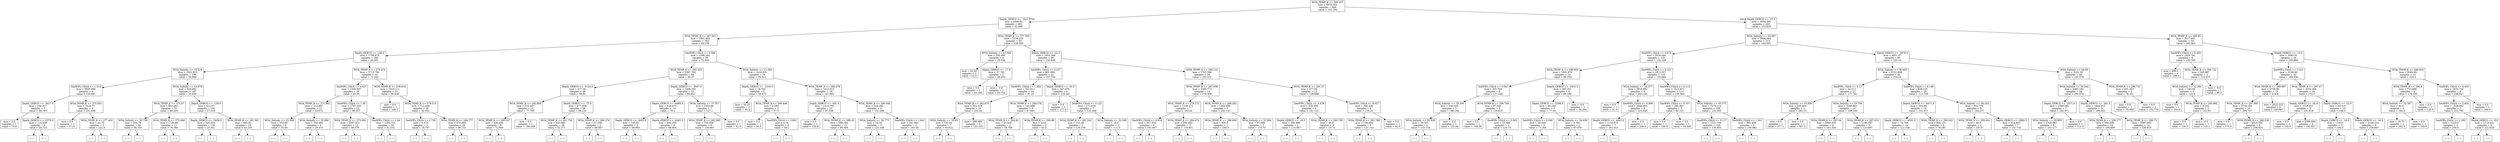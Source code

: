 digraph Tree {
node [shape=box] ;
0 [label="WOA_TEMP_K <= 293.427\nmse = 4978.302\nsamples = 666\nvalue = 101.184"] ;
1 [label="Depth_GEBCO <= -34.0\nmse = 2406.05\nsamples = 403\nvalue = 62.699"] ;
0 -> 1 [labeldistance=2.5, labelangle=45, headlabel="True"] ;
2 [label="WOA_TEMP_K <= 287.501\nmse = 1801.455\nsamples = 353\nvalue = 54.276"] ;
1 -> 2 ;
3 [label="Depth_GEBCO <= -100.0\nmse = 1758.875\nsamples = 260\nvalue = 46.491"] ;
2 -> 3 ;
4 [label="WOA_Salinity <= 33.229\nmse = 1502.833\nsamples = 196\nvalue = 38.699"] ;
3 -> 4 ;
5 [label="SeaWIFs_ChlrA <= 1.514\nmse = 8505.895\nsamples = 9\nvalue = 130.991"] ;
4 -> 5 ;
6 [label="Depth_GEBCO <= -3617.0\nmse = 250.917\nsamples = 5\nvalue = 39.763"] ;
5 -> 6 ;
7 [label="mse = 0.0\nsamples = 1\nvalue = 70.0"] ;
6 -> 7 ;
8 [label="Depth_GEBCO <= -2379.0\nmse = 114.959\nsamples = 4\nvalue = 34.723"] ;
6 -> 8 ;
9 [label="(...)"] ;
8 -> 9 ;
10 [label="(...)"] ;
8 -> 10 ;
13 [label="WOA_TEMP_K <= 275.053\nmse = 3418.77\nsamples = 4\nvalue = 201.946"] ;
5 -> 13 ;
14 [label="mse = 0.0\nsamples = 1\nvalue = 37.51"] ;
13 -> 14 ;
15 [label="WOA_TEMP_K <= 277.403\nmse = 43.75\nsamples = 3\nvalue = 222.5"] ;
13 -> 15 ;
16 [label="(...)"] ;
15 -> 16 ;
17 [label="(...)"] ;
15 -> 17 ;
18 [label="WOA_Salinity <= 33.879\nmse = 629.882\nsamples = 187\nvalue = 33.659"] ;
4 -> 18 ;
19 [label="WOA_TEMP_K <= 275.57\nmse = 853.481\nsamples = 51\nvalue = 48.205"] ;
18 -> 19 ;
20 [label="WOA_Salinity <= 33.739\nmse = 204.78\nsamples = 40\nvalue = 38.754"] ;
19 -> 20 ;
21 [label="(...)"] ;
20 -> 21 ;
58 [label="(...)"] ;
20 -> 58 ;
89 [label="WOA_TEMP_K <= 275.848\nmse = 1726.68\nsamples = 11\nvalue = 79.394"] ;
19 -> 89 ;
90 [label="(...)"] ;
89 -> 90 ;
91 [label="(...)"] ;
89 -> 91 ;
110 [label="Depth_GEBCO <= -139.0\nmse = 412.57\nsamples = 136\nvalue = 27.616"] ;
18 -> 110 ;
111 [label="Depth_GEBCO <= -5438.5\nmse = 324.024\nsamples = 118\nvalue = 25.041"] ;
110 -> 111 ;
112 [label="(...)"] ;
111 -> 112 ;
119 [label="(...)"] ;
111 -> 119 ;
286 [label="WOA_TEMP_K <= 281.561\nmse = 663.92\nsamples = 18\nvalue = 42.235"] ;
110 -> 286 ;
287 [label="(...)"] ;
286 -> 287 ;
294 [label="(...)"] ;
286 -> 294 ;
315 [label="WOA_TEMP_K <= 275.475\nmse = 1713.789\nsamples = 64\nvalue = 73.244"] ;
3 -> 315 ;
316 [label="SeaWIFs_ChlrA <= 0.627\nmse = 1336.507\nsamples = 33\nvalue = 50.05"] ;
315 -> 316 ;
317 [label="WOA_TEMP_K <= 271.993\nmse = 113.897\nsamples = 11\nvalue = 33.072"] ;
316 -> 317 ;
318 [label="WOA_Salinity <= 33.589\nmse = 103.69\nsamples = 6\nvalue = 35.59"] ;
317 -> 318 ;
319 [label="(...)"] ;
318 -> 319 ;
322 [label="(...)"] ;
318 -> 322 ;
325 [label="WOA_Salinity <= 32.966\nmse = 106.482\nsamples = 5\nvalue = 29.475"] ;
317 -> 325 ;
326 [label="(...)"] ;
325 -> 326 ;
327 [label="(...)"] ;
325 -> 327 ;
328 [label="SeaWIFs_ChlrA <= 1.05\nmse = 1797.555\nsamples = 22\nvalue = 60.357"] ;
316 -> 328 ;
329 [label="WOA_TEMP_K <= 273.082\nmse = 2097.631\nsamples = 12\nvalue = 66.376"] ;
328 -> 329 ;
330 [label="(...)"] ;
329 -> 330 ;
331 [label="(...)"] ;
329 -> 331 ;
332 [label="SeaWIFs_ChlrA <= 1.84\nmse = 1284.751\nsamples = 10\nvalue = 52.332"] ;
328 -> 332 ;
333 [label="(...)"] ;
332 -> 333 ;
334 [label="(...)"] ;
332 -> 334 ;
335 [label="WOA_TEMP_K <= 278.014\nmse = 1015.111\nsamples = 31\nvalue = 96.438"] ;
315 -> 335 ;
336 [label="mse = 0.0\nsamples = 1\nvalue = 180.0"] ;
335 -> 336 ;
337 [label="WOA_TEMP_K <= 279.514\nmse = 722.449\nsamples = 30\nvalue = 92.552"] ;
335 -> 337 ;
338 [label="SeaWIFs_ChlrA <= 1.728\nmse = 0.573\nsamples = 2\nvalue = 18.757"] ;
337 -> 338 ;
339 [label="(...)"] ;
338 -> 339 ;
340 [label="(...)"] ;
338 -> 340 ;
341 [label="WOA_TEMP_K <= 284.777\nmse = 479.064\nsamples = 28\nvalue = 96.151"] ;
337 -> 341 ;
342 [label="(...)"] ;
341 -> 342 ;
379 [label="(...)"] ;
341 -> 379 ;
384 [label="SeaWIFs_ChlrA <= 0.568\nmse = 1286.282\nsamples = 93\nvalue = 75.845"] ;
2 -> 384 ;
385 [label="WOA_TEMP_K <= 292.333\nmse = 1087.704\nsamples = 69\nvalue = 69.47"] ;
384 -> 385 ;
386 [label="Depth_GEBCO <= -5124.0\nmse = 577.28\nsamples = 48\nvalue = 58.92"] ;
385 -> 386 ;
387 [label="WOA_TEMP_K <= 292.064\nmse = 522.287\nsamples = 10\nvalue = 77.795"] ;
386 -> 387 ;
388 [label="WOA_TEMP_K <= 290.247\nmse = 426.456\nsamples = 9\nvalue = 72.949"] ;
387 -> 388 ;
389 [label="(...)"] ;
388 -> 389 ;
394 [label="(...)"] ;
388 -> 394 ;
401 [label="mse = 0.0\nsamples = 1\nvalue = 109.299"] ;
387 -> 401 ;
402 [label="Depth_GEBCO <= -77.5\nmse = 477.659\nsamples = 38\nvalue = 54.122"] ;
386 -> 402 ;
403 [label="WOA_TEMP_K <= 291.728\nmse = 433.882\nsamples = 36\nvalue = 52.271"] ;
402 -> 403 ;
404 [label="(...)"] ;
403 -> 404 ;
453 [label="(...)"] ;
403 -> 453 ;
464 [label="WOA_TEMP_K <= 289.374\nmse = 37.556\nsamples = 2\nvalue = 88.667"] ;
402 -> 464 ;
465 [label="(...)"] ;
464 -> 465 ;
466 [label="(...)"] ;
464 -> 466 ;
467 [label="Depth_GEBCO <= -3547.0\nmse = 1406.355\nsamples = 21\nvalue = 94.652"] ;
385 -> 467 ;
468 [label="Depth_GEBCO <= -4669.0\nmse = 619.874\nsamples = 14\nvalue = 79.2"] ;
467 -> 468 ;
469 [label="Depth_GEBCO <= -4952.0\nmse = 105.83\nsamples = 5\nvalue = 59.993"] ;
468 -> 469 ;
470 [label="(...)"] ;
469 -> 470 ;
473 [label="(...)"] ;
469 -> 473 ;
478 [label="Depth_GEBCO <= -4265.5\nmse = 600.205\nsamples = 9\nvalue = 88.804"] ;
468 -> 478 ;
479 [label="(...)"] ;
478 -> 479 ;
488 [label="(...)"] ;
478 -> 488 ;
493 [label="WOA_Salinity <= 37.357\nmse = 1503.69\nsamples = 7\nvalue = 127.1"] ;
467 -> 493 ;
494 [label="WOA_TEMP_K <= 292.695\nmse = 755.556\nsamples = 6\nvalue = 136.667"] ;
493 -> 494 ;
495 [label="(...)"] ;
494 -> 495 ;
500 [label="(...)"] ;
494 -> 500 ;
505 [label="mse = 0.0\nsamples = 1\nvalue = 41.0"] ;
493 -> 505 ;
506 [label="WOA_Salinity <= 21.564\nmse = 1416.831\nsamples = 24\nvalue = 93.011"] ;
384 -> 506 ;
507 [label="Depth_GEBCO <= -1219.5\nmse = 18.702\nsamples = 5\nvalue = 59.475"] ;
506 -> 507 ;
508 [label="mse = 20.25\nsamples = 2\nvalue = 65.4"] ;
507 -> 508 ;
509 [label="WOA_TEMP_K <= 290.448\nmse = 2.583\nsamples = 3\nvalue = 57.5"] ;
507 -> 509 ;
510 [label="mse = 0.0\nsamples = 1\nvalue = 54.0"] ;
509 -> 510 ;
511 [label="SeaWIFs_ChlrA <= 2.861\nmse = 0.16\nsamples = 2\nvalue = 58.2"] ;
509 -> 511 ;
512 [label="(...)"] ;
511 -> 512 ;
513 [label="(...)"] ;
511 -> 513 ;
514 [label="WOA_TEMP_K <= 290.079\nmse = 1412.513\nsamples = 19\nvalue = 101.665"] ;
506 -> 514 ;
515 [label="Depth_GEBCO <= -931.5\nmse = 1316.705\nsamples = 14\nvalue = 87.558"] ;
514 -> 515 ;
516 [label="mse = 0.0\nsamples = 1\nvalue = 230.6"] ;
515 -> 516 ;
517 [label="WOA_TEMP_K <= 289.43\nmse = 308.344\nsamples = 13\nvalue = 80.406"] ;
515 -> 517 ;
518 [label="(...)"] ;
517 -> 518 ;
531 [label="(...)"] ;
517 -> 531 ;
540 [label="WOA_TEMP_K <= 290.456\nmse = 318.282\nsamples = 5\nvalue = 131.288"] ;
514 -> 540 ;
541 [label="WOA_Salinity <= 34.773\nmse = 14.16\nsamples = 3\nvalue = 123.248"] ;
540 -> 541 ;
542 [label="(...)"] ;
541 -> 542 ;
543 [label="(...)"] ;
541 -> 543 ;
544 [label="SeaWIFs_ChlrA <= 1.642\nmse = 241.802\nsamples = 2\nvalue = 163.45"] ;
540 -> 544 ;
545 [label="(...)"] ;
544 -> 545 ;
546 [label="(...)"] ;
544 -> 546 ;
547 [label="WOA_TEMP_K <= 277.555\nmse = 2276.225\nsamples = 50\nvalue = 128.039"] ;
1 -> 547 ;
548 [label="WOA_Salinity <= 23.056\nmse = 192.494\nsamples = 4\nvalue = 35.526"] ;
547 -> 548 ;
549 [label="mse = 23.04\nsamples = 2\nvalue = 22.6"] ;
548 -> 549 ;
550 [label="Depth_GEBCO <= -17.0\nmse = 27.765\nsamples = 2\nvalue = 48.453"] ;
548 -> 550 ;
551 [label="mse = 0.0\nsamples = 1\nvalue = 43.183"] ;
550 -> 551 ;
552 [label="mse = -0.0\nsamples = 1\nvalue = 53.722"] ;
550 -> 552 ;
553 [label="Depth_GEBCO <= -22.5\nmse = 1852.368\nsamples = 46\nvalue = 133.646"] ;
547 -> 553 ;
554 [label="SeaWIFs_ChlrA <= 2.237\nmse = 803.594\nsamples = 22\nvalue = 107.744"] ;
553 -> 554 ;
555 [label="SeaWIFs_ChlrA <= 1.464\nmse = 522.611\nsamples = 14\nvalue = 91.23"] ;
554 -> 555 ;
556 [label="WOA_TEMP_K <= 292.675\nmse = 352.518\nsamples = 10\nvalue = 101.05"] ;
555 -> 556 ;
557 [label="WOA_Salinity <= 33.65\nmse = 153.04\nsamples = 7\nvalue = 93.622"] ;
556 -> 557 ;
558 [label="(...)"] ;
557 -> 558 ;
559 [label="(...)"] ;
557 -> 559 ;
568 [label="mse = 288.889\nsamples = 3\nvalue = 123.333"] ;
556 -> 568 ;
569 [label="WOA_TEMP_K <= 289.278\nmse = 143.886\nsamples = 4\nvalue = 67.661"] ;
555 -> 569 ;
570 [label="WOA_TEMP_K <= 284.82\nmse = 25.434\nsamples = 2\nvalue = 58.768"] ;
569 -> 570 ;
571 [label="(...)"] ;
570 -> 571 ;
572 [label="(...)"] ;
570 -> 572 ;
573 [label="WOA_TEMP_K <= 290.88\nmse = 25.0\nsamples = 2\nvalue = 81.0"] ;
569 -> 573 ;
574 [label="(...)"] ;
573 -> 574 ;
575 [label="(...)"] ;
573 -> 575 ;
576 [label="Depth_GEBCO <= -32.0\nmse = 347.978\nsamples = 8\nvalue = 129.341"] ;
554 -> 576 ;
577 [label="mse = 0.0\nsamples = 1\nvalue = 177.0"] ;
576 -> 577 ;
578 [label="SeaWIFs_ChlrA <= 3.122\nmse = 171.918\nsamples = 7\nvalue = 125.369"] ;
576 -> 578 ;
579 [label="WOA_TEMP_K <= 291.242\nmse = 131.46\nsamples = 5\nvalue = 130.159"] ;
578 -> 579 ;
580 [label="(...)"] ;
579 -> 580 ;
587 [label="(...)"] ;
579 -> 587 ;
588 [label="WOA_Salinity <= 32.349\nmse = 18.0\nsamples = 2\nvalue = 111.0"] ;
578 -> 588 ;
589 [label="(...)"] ;
588 -> 589 ;
590 [label="(...)"] ;
588 -> 590 ;
591 [label="WOA_TEMP_K <= 290.122\nmse = 1701.346\nsamples = 24\nvalue = 155.231"] ;
553 -> 591 ;
592 [label="WOA_TEMP_K <= 287.938\nmse = 1585.773\nsamples = 12\nvalue = 176.466"] ;
591 -> 592 ;
593 [label="WOA_TEMP_K <= 279.272\nmse = 1109.272\nsamples = 7\nvalue = 162.64"] ;
592 -> 593 ;
594 [label="SeaWIFs_ChlrA <= 8.816\nmse = 267.333\nsamples = 4\nvalue = 181.667"] ;
593 -> 594 ;
595 [label="(...)"] ;
594 -> 595 ;
600 [label="(...)"] ;
594 -> 600 ;
601 [label="WOA_TEMP_K <= 284.474\nmse = 356.483\nsamples = 3\nvalue = 119.831"] ;
593 -> 601 ;
602 [label="(...)"] ;
601 -> 602 ;
605 [label="(...)"] ;
601 -> 605 ;
606 [label="WOA_TEMP_K <= 289.282\nmse = 1456.408\nsamples = 5\nvalue = 202.143"] ;
592 -> 606 ;
607 [label="WOA_TEMP_K <= 288.689\nmse = 800.0\nsamples = 2\nvalue = 240.0"] ;
606 -> 607 ;
608 [label="(...)"] ;
607 -> 608 ;
609 [label="(...)"] ;
607 -> 609 ;
610 [label="WOA_Salinity <= 33.904\nmse = 67.688\nsamples = 3\nvalue = 173.75"] ;
606 -> 610 ;
611 [label="(...)"] ;
610 -> 611 ;
612 [label="(...)"] ;
610 -> 612 ;
613 [label="WOA_TEMP_K <= 291.27\nmse = 577.59\nsamples = 12\nvalue = 128.688"] ;
591 -> 613 ;
614 [label="SeaWIFs_ChlrA <= 4.478\nmse = 539.359\nsamples = 6\nvalue = 141.125"] ;
613 -> 614 ;
615 [label="Depth_GEBCO <= -16.5\nmse = 256.889\nsamples = 2\nvalue = 114.667"] ;
614 -> 615 ;
616 [label="(...)"] ;
615 -> 616 ;
617 [label="(...)"] ;
615 -> 617 ;
618 [label="WOA_TEMP_K <= 290.728\nmse = 36.8\nsamples = 4\nvalue = 157.0"] ;
614 -> 618 ;
619 [label="(...)"] ;
618 -> 619 ;
620 [label="(...)"] ;
618 -> 620 ;
625 [label="SeaWIFs_ChlrA <= 8.027\nmse = 306.438\nsamples = 6\nvalue = 116.25"] ;
613 -> 625 ;
626 [label="WOA_TEMP_K <= 292.769\nmse = 158.694\nsamples = 5\nvalue = 121.143"] ;
625 -> 626 ;
627 [label="(...)"] ;
626 -> 627 ;
634 [label="(...)"] ;
626 -> 634 ;
635 [label="mse = 0.0\nsamples = 1\nvalue = 82.0"] ;
625 -> 635 ;
636 [label="Depth_GEBCO <= -27.5\nmse = 3534.302\nsamples = 263\nvalue = 155.919"] ;
0 -> 636 [labeldistance=2.5, labelangle=-45, headlabel="False"] ;
637 [label="WOA_Salinity <= 35.587\nmse = 3066.984\nsamples = 213\nvalue = 145.051"] ;
636 -> 637 ;
638 [label="SeaWIFs_ChlrA <= 0.074\nmse = 2016.644\nsamples = 133\nvalue = 132.228"] ;
637 -> 638 ;
639 [label="WOA_TEMP_K <= 298.994\nmse = 1591.976\nsamples = 14\nvalue = 96.254"] ;
638 -> 639 ;
640 [label="SeaWIFs_ChlrA <= 0.061\nmse = 303.764\nsamples = 8\nvalue = 137.448"] ;
639 -> 640 ;
641 [label="WOA_Salinity <= 35.536\nmse = 140.625\nsamples = 5\nvalue = 148.142"] ;
640 -> 641 ;
642 [label="WOA_Salinity <= 35.526\nmse = 20.351\nsamples = 4\nvalue = 153.718"] ;
641 -> 642 ;
643 [label="(...)"] ;
642 -> 643 ;
648 [label="(...)"] ;
642 -> 648 ;
649 [label="mse = -0.0\nsamples = 1\nvalue = 125.84"] ;
641 -> 649 ;
650 [label="WOA_TEMP_K <= 294.749\nmse = 67.339\nsamples = 3\nvalue = 119.623"] ;
640 -> 650 ;
651 [label="mse = 0.0\nsamples = 1\nvalue = 109.39"] ;
650 -> 651 ;
652 [label="SeaWIFs_ChlrA <= 0.062\nmse = 22.468\nsamples = 2\nvalue = 124.74"] ;
650 -> 652 ;
653 [label="(...)"] ;
652 -> 653 ;
654 [label="(...)"] ;
652 -> 654 ;
655 [label="Depth_GEBCO <= -2431.5\nmse = 397.251\nsamples = 6\nvalue = 66.296"] ;
639 -> 655 ;
656 [label="Depth_GEBCO <= -5299.0\nmse = 84.254\nsamples = 5\nvalue = 77.52"] ;
655 -> 656 ;
657 [label="SeaWIFs_ChlrA <= 0.048\nmse = 29.046\nsamples = 3\nvalue = 71.305"] ;
656 -> 657 ;
658 [label="(...)"] ;
657 -> 658 ;
659 [label="(...)"] ;
657 -> 659 ;
660 [label="WOA_Salinity <= 34.639\nmse = 4.591\nsamples = 2\nvalue = 87.879"] ;
656 -> 660 ;
661 [label="(...)"] ;
660 -> 661 ;
662 [label="(...)"] ;
660 -> 662 ;
663 [label="mse = -0.0\nsamples = 1\nvalue = 36.364"] ;
655 -> 663 ;
664 [label="SeaWIFs_ChlrA <= 0.101\nmse = 1915.557\nsamples = 119\nvalue = 135.864"] ;
638 -> 664 ;
665 [label="WOA_Salinity <= 34.377\nmse = 3816.682\nsamples = 9\nvalue = 203.164"] ;
664 -> 665 ;
666 [label="mse = 0.0\nsamples = 1\nvalue = 51.0"] ;
665 -> 666 ;
667 [label="SeaWIFs_ChlrA <= 0.099\nmse = 2044.453\nsamples = 8\nvalue = 215.845"] ;
665 -> 667 ;
668 [label="Depth_GEBCO <= -4443.0\nmse = 1133.575\nsamples = 7\nvalue = 201.013"] ;
667 -> 668 ;
669 [label="(...)"] ;
668 -> 669 ;
678 [label="(...)"] ;
668 -> 678 ;
681 [label="mse = 0.0\nsamples = 1\nvalue = 290.0"] ;
667 -> 681 ;
682 [label="SeaWIFs_ChlrA <= 0.112\nmse = 1412.871\nsamples = 110\nvalue = 130.864"] ;
664 -> 682 ;
683 [label="SeaWIFs_ChlrA <= 0.107\nmse = 286.961\nsamples = 2\nvalue = 62.121"] ;
682 -> 683 ;
684 [label="mse = 0.0\nsamples = 1\nvalue = 100.0"] ;
683 -> 684 ;
685 [label="mse = 0.0\nsamples = 1\nvalue = 54.545"] ;
683 -> 685 ;
686 [label="WOA_Salinity <= 35.573\nmse = 1279.114\nsamples = 108\nvalue = 133.305"] ;
682 -> 686 ;
687 [label="SeaWIFs_ChlrA <= 0.117\nmse = 1221.759\nsamples = 103\nvalue = 135.555"] ;
686 -> 687 ;
688 [label="(...)"] ;
687 -> 688 ;
693 [label="(...)"] ;
687 -> 693 ;
856 [label="SeaWIFs_ChlrA <= 1.341\nmse = 985.459\nsamples = 5\nvalue = 100.982"] ;
686 -> 856 ;
857 [label="(...)"] ;
856 -> 857 ;
858 [label="(...)"] ;
856 -> 858 ;
863 [label="Depth_GEBCO <= -3676.0\nmse = 4051.87\nsamples = 80\nvalue = 165.16"] ;
637 -> 863 ;
864 [label="WOA_Salinity <= 36.063\nmse = 3152.608\nsamples = 40\nvalue = 134.04"] ;
863 -> 864 ;
865 [label="SeaWIFs_ChlrA <= 0.13\nmse = 5113.2\nsamples = 12\nvalue = 177.761"] ;
864 -> 865 ;
866 [label="WOA_Salinity <= 35.859\nmse = 226.503\nsamples = 2\nvalue = 292.15"] ;
865 -> 866 ;
867 [label="mse = 0.0\nsamples = 1\nvalue = 277.1"] ;
866 -> 867 ;
868 [label="mse = 0.0\nsamples = 1\nvalue = 307.2"] ;
866 -> 868 ;
869 [label="WOA_Salinity <= 35.758\nmse = 2245.861\nsamples = 10\nvalue = 149.164"] ;
865 -> 869 ;
870 [label="WOA_TEMP_K <= 297.04\nmse = 1848.435\nsamples = 4\nvalue = 181.534"] ;
869 -> 870 ;
871 [label="(...)"] ;
870 -> 871 ;
872 [label="(...)"] ;
870 -> 872 ;
877 [label="WOA_TEMP_K <= 297.432\nmse = 1106.087\nsamples = 6\nvalue = 123.987"] ;
869 -> 877 ;
878 [label="(...)"] ;
877 -> 878 ;
881 [label="(...)"] ;
877 -> 881 ;
888 [label="SeaWIFs_ChlrA <= 0.149\nmse = 938.124\nsamples = 28\nvalue = 113.705"] ;
864 -> 888 ;
889 [label="Depth_GEBCO <= -4471.5\nmse = 554.88\nsamples = 19\nvalue = 101.871"] ;
888 -> 889 ;
890 [label="Depth_GEBCO <= -4591.0\nmse = 74.764\nsamples = 14\nvalue = 112.338"] ;
889 -> 890 ;
891 [label="(...)"] ;
890 -> 891 ;
904 [label="(...)"] ;
890 -> 904 ;
915 [label="WOA_TEMP_K <= 295.042\nmse = 806.151\nsamples = 5\nvalue = 76.287"] ;
889 -> 915 ;
916 [label="(...)"] ;
915 -> 916 ;
921 [label="(...)"] ;
915 -> 921 ;
924 [label="WOA_Salinity <= 36.243\nmse = 631.779\nsamples = 9\nvalue = 144.277"] ;
888 -> 924 ;
925 [label="WOA_TEMP_K <= 300.491\nmse = 49.0\nsamples = 2\nvalue = 107.0"] ;
924 -> 925 ;
926 [label="(...)"] ;
925 -> 926 ;
927 [label="(...)"] ;
925 -> 927 ;
928 [label="Depth_GEBCO <= -3880.5\nmse = 414.843\nsamples = 7\nvalue = 151.732"] ;
924 -> 928 ;
929 [label="(...)"] ;
928 -> 929 ;
940 [label="(...)"] ;
928 -> 940 ;
941 [label="WOA_Salinity <= 36.69\nmse = 3181.35\nsamples = 40\nvalue = 193.574"] ;
863 -> 941 ;
942 [label="WOA_Salinity <= 36.044\nmse = 2495.192\nsamples = 38\nvalue = 200.674"] ;
941 -> 942 ;
943 [label="Depth_GEBCO <= -1671.0\nmse = 2586.082\nsamples = 7\nvalue = 242.971"] ;
942 -> 943 ;
944 [label="WOA_Salinity <= 35.995\nmse = 1326.882\nsamples = 6\nvalue = 253.177"] ;
943 -> 944 ;
945 [label="(...)"] ;
944 -> 945 ;
952 [label="(...)"] ;
944 -> 952 ;
953 [label="mse = 0.0\nsamples = 1\nvalue = 110.3"] ;
943 -> 953 ;
954 [label="Depth_GEBCO <= -261.5\nmse = 1844.312\nsamples = 31\nvalue = 189.063"] ;
942 -> 954 ;
955 [label="WOA_TEMP_K <= 299.277\nmse = 504.296\nsamples = 19\nvalue = 168.469"] ;
954 -> 955 ;
956 [label="(...)"] ;
955 -> 956 ;
977 [label="(...)"] ;
955 -> 977 ;
980 [label="WOA_TEMP_K <= 298.73\nmse = 2097.903\nsamples = 12\nvalue = 226.819"] ;
954 -> 980 ;
981 [label="(...)"] ;
980 -> 981 ;
986 [label="(...)"] ;
980 -> 986 ;
991 [label="WOA_TEMP_K <= 296.721\nmse = 201.353\nsamples = 2\nvalue = 78.201"] ;
941 -> 991 ;
992 [label="mse = 0.0\nsamples = 1\nvalue = 70.009"] ;
991 -> 992 ;
993 [label="mse = 0.0\nsamples = 1\nvalue = 102.779"] ;
991 -> 993 ;
994 [label="WOA_TEMP_K <= 295.85\nmse = 3217.461\nsamples = 50\nvalue = 195.964"] ;
636 -> 994 ;
995 [label="SeaWIFs_ChlrA <= 0.203\nmse = 1624.781\nsamples = 6\nvalue = 139.783"] ;
994 -> 995 ;
996 [label="mse = 400.0\nsamples = 2\nvalue = 190.0"] ;
995 -> 996 ;
997 [label="WOA_TEMP_K <= 294.722\nmse = 345.887\nsamples = 4\nvalue = 114.675"] ;
995 -> 997 ;
998 [label="WOA_Salinity <= 32.284\nmse = 190.58\nsamples = 3\nvalue = 122.9"] ;
997 -> 998 ;
999 [label="mse = 0.0\nsamples = 1\nvalue = 103.6"] ;
998 -> 999 ;
1000 [label="WOA_TEMP_K <= 293.892\nmse = 6.502\nsamples = 2\nvalue = 132.55"] ;
998 -> 1000 ;
1001 [label="mse = 0.0\nsamples = 1\nvalue = 130.0"] ;
1000 -> 1001 ;
1002 [label="mse = -0.0\nsamples = 1\nvalue = 135.1"] ;
1000 -> 1002 ;
1003 [label="mse = -0.0\nsamples = 1\nvalue = 90.0"] ;
997 -> 1003 ;
1004 [label="Depth_GEBCO <= -13.5\nmse = 3093.01\nsamples = 44\nvalue = 199.884"] ;
994 -> 1004 ;
1005 [label="SeaWIFs_ChlrA <= 0.321\nmse = 3158.99\nsamples = 32\nvalue = 189.836"] ;
1004 -> 1005 ;
1006 [label="WOA_TEMP_K <= 299.997\nmse = 3736.96\nsamples = 14\nvalue = 214.8"] ;
1005 -> 1006 ;
1007 [label="WOA_TEMP_K <= 297.892\nmse = 3730.194\nsamples = 10\nvalue = 204.737"] ;
1006 -> 1007 ;
1008 [label="mse = 0.0\nsamples = 1\nvalue = 170.0"] ;
1007 -> 1008 ;
1009 [label="WOA_TEMP_K <= 299.228\nmse = 4010.381\nsamples = 9\nvalue = 208.824"] ;
1007 -> 1009 ;
1010 [label="(...)"] ;
1009 -> 1010 ;
1011 [label="(...)"] ;
1009 -> 1011 ;
1012 [label="mse = 2422.222\nsamples = 4\nvalue = 246.667"] ;
1006 -> 1012 ;
1013 [label="WOA_TEMP_K <= 297.47\nmse = 2024.306\nsamples = 18\nvalue = 172.5"] ;
1005 -> 1013 ;
1014 [label="Depth_GEBCO <= -20.0\nmse = 1519.421\nsamples = 5\nvalue = 191.818"] ;
1013 -> 1014 ;
1015 [label="mse = 0.0\nsamples = 1\nvalue = 190.0"] ;
1014 -> 1015 ;
1016 [label="mse = 2384.694\nsamples = 4\nvalue = 192.857"] ;
1014 -> 1016 ;
1017 [label="Depth_GEBCO <= -22.0\nmse = 2010.0\nsamples = 13\nvalue = 164.0"] ;
1013 -> 1017 ;
1018 [label="Depth_GEBCO <= -24.0\nmse = 1139.0\nsamples = 5\nvalue = 184.0"] ;
1017 -> 1018 ;
1019 [label="(...)"] ;
1018 -> 1019 ;
1020 [label="(...)"] ;
1018 -> 1020 ;
1021 [label="Depth_GEBCO <= -16.5\nmse = 2146.222\nsamples = 8\nvalue = 150.667"] ;
1017 -> 1021 ;
1022 [label="(...)"] ;
1021 -> 1022 ;
1031 [label="(...)"] ;
1021 -> 1031 ;
1032 [label="WOA_TEMP_K <= 296.953\nmse = 2084.64\nsamples = 12\nvalue = 224.4"] ;
1004 -> 1032 ;
1033 [label="WOA_TEMP_K <= 296.8\nmse = 713.889\nsamples = 4\nvalue = 178.333"] ;
1032 -> 1033 ;
1034 [label="WOA_Salinity <= 32.307\nmse = 40.0\nsamples = 3\nvalue = 190.0"] ;
1033 -> 1034 ;
1035 [label="mse = 18.75\nsamples = 2\nvalue = 192.5"] ;
1034 -> 1035 ;
1036 [label="mse = 0.0\nsamples = 1\nvalue = 180.0"] ;
1034 -> 1036 ;
1037 [label="mse = 0.0\nsamples = 1\nvalue = 120.0"] ;
1033 -> 1037 ;
1038 [label="SeaWIFs_ChlrA <= 4.433\nmse = 1635.734\nsamples = 8\nvalue = 238.947"] ;
1032 -> 1038 ;
1039 [label="SeaWIFs_ChlrA <= 2.954\nmse = 1338.062\nsamples = 7\nvalue = 231.765"] ;
1038 -> 1039 ;
1040 [label="SeaWIFs_ChlrA <= 1.292\nmse = 1225.0\nsamples = 3\nvalue = 250.0"] ;
1039 -> 1040 ;
1041 [label="(...)"] ;
1040 -> 1041 ;
1042 [label="(...)"] ;
1040 -> 1042 ;
1043 [label="Depth_GEBCO <= -8.0\nmse = 1119.421\nsamples = 4\nvalue = 221.818"] ;
1039 -> 1043 ;
1044 [label="(...)"] ;
1043 -> 1044 ;
1045 [label="(...)"] ;
1043 -> 1045 ;
1046 [label="mse = 0.0\nsamples = 1\nvalue = 300.0"] ;
1038 -> 1046 ;
}